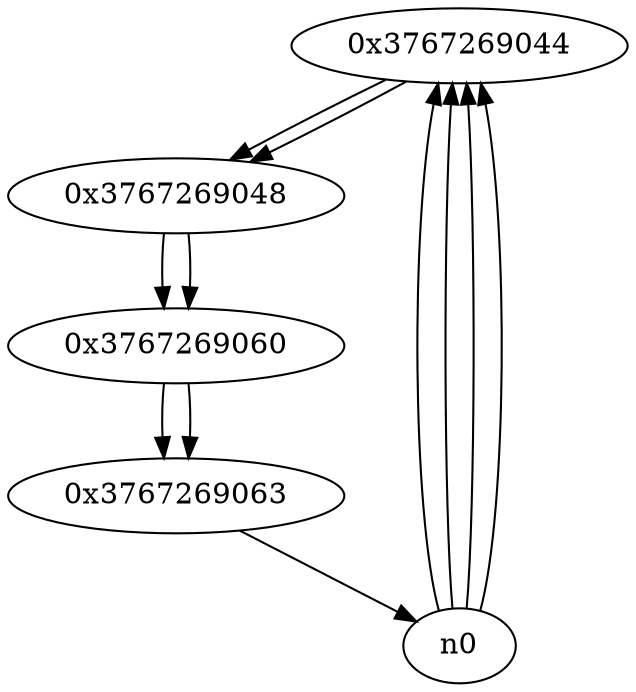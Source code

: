digraph G{
/* nodes */
  n1 [label="0x3767269044"]
  n2 [label="0x3767269048"]
  n3 [label="0x3767269060"]
  n4 [label="0x3767269063"]
/* edges */
n1 -> n2;
n0 -> n1;
n0 -> n1;
n0 -> n1;
n0 -> n1;
n2 -> n3;
n1 -> n2;
n3 -> n4;
n2 -> n3;
n4 -> n0;
n3 -> n4;
}
